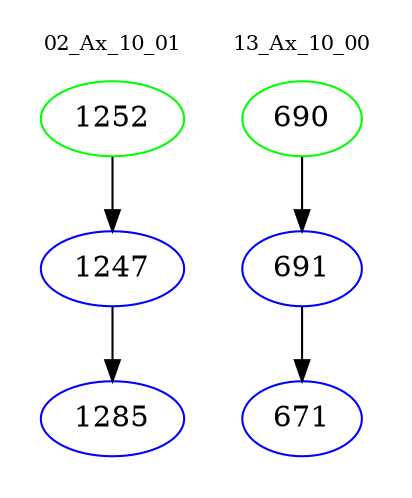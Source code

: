digraph{
subgraph cluster_0 {
color = white
label = "02_Ax_10_01";
fontsize=10;
T0_1252 [label="1252", color="green"]
T0_1252 -> T0_1247 [color="black"]
T0_1247 [label="1247", color="blue"]
T0_1247 -> T0_1285 [color="black"]
T0_1285 [label="1285", color="blue"]
}
subgraph cluster_1 {
color = white
label = "13_Ax_10_00";
fontsize=10;
T1_690 [label="690", color="green"]
T1_690 -> T1_691 [color="black"]
T1_691 [label="691", color="blue"]
T1_691 -> T1_671 [color="black"]
T1_671 [label="671", color="blue"]
}
}

